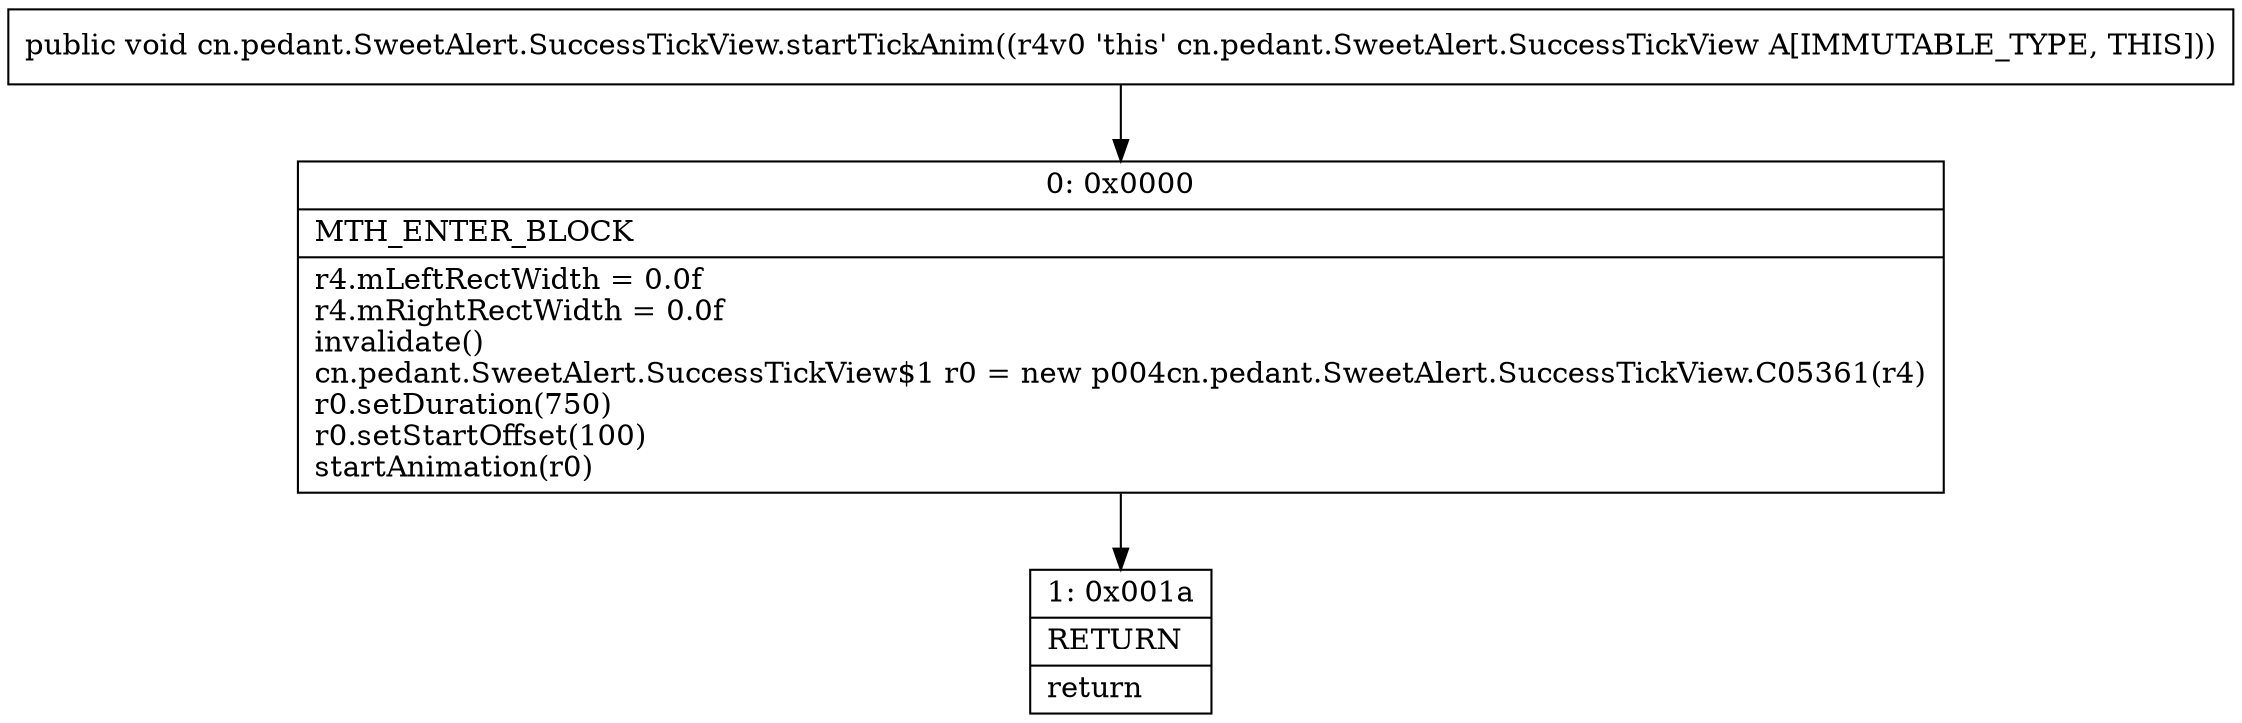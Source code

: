 digraph "CFG forcn.pedant.SweetAlert.SuccessTickView.startTickAnim()V" {
Node_0 [shape=record,label="{0\:\ 0x0000|MTH_ENTER_BLOCK\l|r4.mLeftRectWidth = 0.0f\lr4.mRightRectWidth = 0.0f\linvalidate()\lcn.pedant.SweetAlert.SuccessTickView$1 r0 = new p004cn.pedant.SweetAlert.SuccessTickView.C05361(r4)\lr0.setDuration(750)\lr0.setStartOffset(100)\lstartAnimation(r0)\l}"];
Node_1 [shape=record,label="{1\:\ 0x001a|RETURN\l|return\l}"];
MethodNode[shape=record,label="{public void cn.pedant.SweetAlert.SuccessTickView.startTickAnim((r4v0 'this' cn.pedant.SweetAlert.SuccessTickView A[IMMUTABLE_TYPE, THIS])) }"];
MethodNode -> Node_0;
Node_0 -> Node_1;
}

